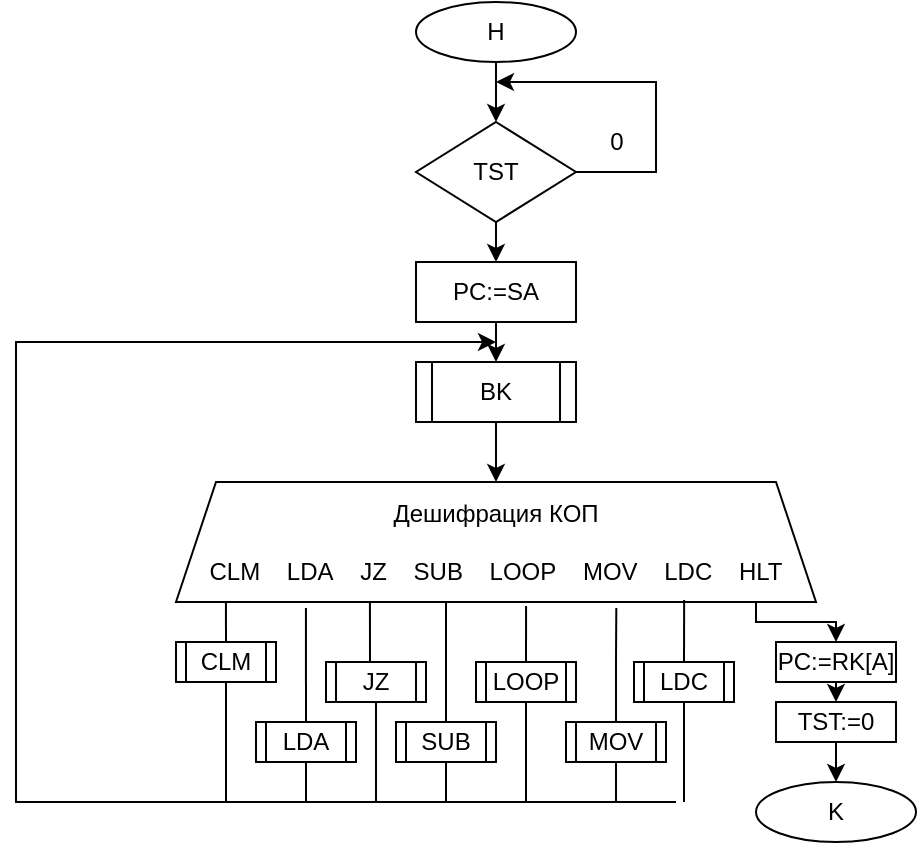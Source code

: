 <mxfile version="20.2.6" type="device"><diagram id="8ImkQMXiai9kGTN7K0Dc" name="Страница 1"><mxGraphModel dx="806" dy="465" grid="1" gridSize="10" guides="1" tooltips="1" connect="1" arrows="1" fold="1" page="1" pageScale="1" pageWidth="827" pageHeight="1169" math="0" shadow="0"><root><mxCell id="0"/><mxCell id="1" parent="0"/><mxCell id="fIz6B3upOgovr0-MChqj-2" style="edgeStyle=orthogonalEdgeStyle;rounded=0;orthogonalLoop=1;jettySize=auto;html=1;exitX=0.5;exitY=1;exitDx=0;exitDy=0;entryX=0.5;entryY=0;entryDx=0;entryDy=0;" edge="1" parent="1" source="fIz6B3upOgovr0-MChqj-1" target="fIz6B3upOgovr0-MChqj-3"><mxGeometry relative="1" as="geometry"><mxPoint x="320" y="130" as="targetPoint"/></mxGeometry></mxCell><mxCell id="fIz6B3upOgovr0-MChqj-1" value="H" style="ellipse;whiteSpace=wrap;html=1;" vertex="1" parent="1"><mxGeometry x="280" y="80" width="80" height="30" as="geometry"/></mxCell><mxCell id="fIz6B3upOgovr0-MChqj-4" style="edgeStyle=orthogonalEdgeStyle;rounded=0;orthogonalLoop=1;jettySize=auto;html=1;exitX=1;exitY=0.5;exitDx=0;exitDy=0;" edge="1" parent="1" source="fIz6B3upOgovr0-MChqj-3"><mxGeometry relative="1" as="geometry"><mxPoint x="320" y="120" as="targetPoint"/><Array as="points"><mxPoint x="400" y="165"/><mxPoint x="400" y="120"/></Array></mxGeometry></mxCell><mxCell id="fIz6B3upOgovr0-MChqj-6" style="edgeStyle=orthogonalEdgeStyle;rounded=0;orthogonalLoop=1;jettySize=auto;html=1;exitX=0.5;exitY=1;exitDx=0;exitDy=0;" edge="1" parent="1" source="fIz6B3upOgovr0-MChqj-3"><mxGeometry relative="1" as="geometry"><mxPoint x="320" y="210" as="targetPoint"/></mxGeometry></mxCell><mxCell id="fIz6B3upOgovr0-MChqj-3" value="TST" style="rhombus;whiteSpace=wrap;html=1;" vertex="1" parent="1"><mxGeometry x="280" y="140" width="80" height="50" as="geometry"/></mxCell><mxCell id="fIz6B3upOgovr0-MChqj-5" value="0" style="text;html=1;align=center;verticalAlign=middle;resizable=0;points=[];autosize=1;strokeColor=none;fillColor=none;" vertex="1" parent="1"><mxGeometry x="365" y="135" width="30" height="30" as="geometry"/></mxCell><mxCell id="fIz6B3upOgovr0-MChqj-8" style="edgeStyle=orthogonalEdgeStyle;rounded=0;orthogonalLoop=1;jettySize=auto;html=1;exitX=0.5;exitY=1;exitDx=0;exitDy=0;" edge="1" parent="1" source="fIz6B3upOgovr0-MChqj-7"><mxGeometry relative="1" as="geometry"><mxPoint x="320" y="260" as="targetPoint"/></mxGeometry></mxCell><mxCell id="fIz6B3upOgovr0-MChqj-7" value="PC:=SA" style="rounded=0;whiteSpace=wrap;html=1;" vertex="1" parent="1"><mxGeometry x="280" y="210" width="80" height="30" as="geometry"/></mxCell><mxCell id="fIz6B3upOgovr0-MChqj-11" style="edgeStyle=orthogonalEdgeStyle;rounded=0;orthogonalLoop=1;jettySize=auto;html=1;exitX=0.5;exitY=1;exitDx=0;exitDy=0;" edge="1" parent="1" source="fIz6B3upOgovr0-MChqj-10"><mxGeometry relative="1" as="geometry"><mxPoint x="320" y="320" as="targetPoint"/></mxGeometry></mxCell><mxCell id="fIz6B3upOgovr0-MChqj-10" value="BK" style="shape=process;whiteSpace=wrap;html=1;backgroundOutline=1;" vertex="1" parent="1"><mxGeometry x="280" y="260" width="80" height="30" as="geometry"/></mxCell><mxCell id="fIz6B3upOgovr0-MChqj-12" value="Дешифрация КОП&lt;br&gt;&lt;br&gt;CLM&amp;nbsp; &amp;nbsp; LDA&amp;nbsp; &amp;nbsp; JZ&amp;nbsp; &amp;nbsp; SUB&amp;nbsp; &amp;nbsp; LOOP&amp;nbsp; &amp;nbsp; MOV&amp;nbsp; &amp;nbsp; LDC&amp;nbsp; &amp;nbsp; HLT" style="shape=trapezoid;perimeter=trapezoidPerimeter;whiteSpace=wrap;html=1;fixedSize=1;" vertex="1" parent="1"><mxGeometry x="160" y="320" width="320" height="60" as="geometry"/></mxCell><mxCell id="fIz6B3upOgovr0-MChqj-14" style="edgeStyle=orthogonalEdgeStyle;rounded=0;orthogonalLoop=1;jettySize=auto;html=1;exitX=0.5;exitY=0;exitDx=0;exitDy=0;entryX=0.078;entryY=1;entryDx=0;entryDy=0;entryPerimeter=0;endArrow=none;endFill=0;" edge="1" parent="1" source="fIz6B3upOgovr0-MChqj-13" target="fIz6B3upOgovr0-MChqj-12"><mxGeometry relative="1" as="geometry"/></mxCell><mxCell id="fIz6B3upOgovr0-MChqj-28" style="edgeStyle=orthogonalEdgeStyle;rounded=0;orthogonalLoop=1;jettySize=auto;html=1;exitX=0.5;exitY=1;exitDx=0;exitDy=0;endArrow=none;endFill=0;" edge="1" parent="1" source="fIz6B3upOgovr0-MChqj-13"><mxGeometry relative="1" as="geometry"><mxPoint x="185" y="480" as="targetPoint"/></mxGeometry></mxCell><mxCell id="fIz6B3upOgovr0-MChqj-13" value="CLM" style="shape=process;whiteSpace=wrap;html=1;backgroundOutline=1;" vertex="1" parent="1"><mxGeometry x="160" y="400" width="50" height="20" as="geometry"/></mxCell><mxCell id="fIz6B3upOgovr0-MChqj-16" style="edgeStyle=orthogonalEdgeStyle;rounded=0;orthogonalLoop=1;jettySize=auto;html=1;exitX=0.5;exitY=0;exitDx=0;exitDy=0;entryX=0.203;entryY=1.05;entryDx=0;entryDy=0;entryPerimeter=0;endArrow=none;endFill=0;" edge="1" parent="1" source="fIz6B3upOgovr0-MChqj-15" target="fIz6B3upOgovr0-MChqj-12"><mxGeometry relative="1" as="geometry"/></mxCell><mxCell id="fIz6B3upOgovr0-MChqj-27" style="edgeStyle=orthogonalEdgeStyle;rounded=0;orthogonalLoop=1;jettySize=auto;html=1;exitX=0.5;exitY=1;exitDx=0;exitDy=0;endArrow=classic;endFill=1;" edge="1" parent="1" source="fIz6B3upOgovr0-MChqj-15"><mxGeometry relative="1" as="geometry"><mxPoint x="320" y="250" as="targetPoint"/><Array as="points"><mxPoint x="225" y="480"/><mxPoint x="80" y="480"/><mxPoint x="80" y="250"/></Array></mxGeometry></mxCell><mxCell id="fIz6B3upOgovr0-MChqj-15" value="LDA" style="shape=process;whiteSpace=wrap;html=1;backgroundOutline=1;" vertex="1" parent="1"><mxGeometry x="200" y="440" width="50" height="20" as="geometry"/></mxCell><mxCell id="fIz6B3upOgovr0-MChqj-18" style="edgeStyle=orthogonalEdgeStyle;rounded=0;orthogonalLoop=1;jettySize=auto;html=1;exitX=0.5;exitY=0;exitDx=0;exitDy=0;entryX=0.303;entryY=1;entryDx=0;entryDy=0;entryPerimeter=0;endArrow=none;endFill=0;" edge="1" parent="1" source="fIz6B3upOgovr0-MChqj-17" target="fIz6B3upOgovr0-MChqj-12"><mxGeometry relative="1" as="geometry"/></mxCell><mxCell id="fIz6B3upOgovr0-MChqj-29" style="edgeStyle=orthogonalEdgeStyle;rounded=0;orthogonalLoop=1;jettySize=auto;html=1;exitX=0.5;exitY=1;exitDx=0;exitDy=0;endArrow=none;endFill=0;" edge="1" parent="1" source="fIz6B3upOgovr0-MChqj-17"><mxGeometry relative="1" as="geometry"><mxPoint x="260" y="480" as="targetPoint"/></mxGeometry></mxCell><mxCell id="fIz6B3upOgovr0-MChqj-17" value="JZ" style="shape=process;whiteSpace=wrap;html=1;backgroundOutline=1;" vertex="1" parent="1"><mxGeometry x="235" y="410" width="50" height="20" as="geometry"/></mxCell><mxCell id="fIz6B3upOgovr0-MChqj-25" style="edgeStyle=orthogonalEdgeStyle;rounded=0;orthogonalLoop=1;jettySize=auto;html=1;exitX=0.5;exitY=0;exitDx=0;exitDy=0;entryX=0.438;entryY=1;entryDx=0;entryDy=0;entryPerimeter=0;endArrow=none;endFill=0;" edge="1" parent="1" source="fIz6B3upOgovr0-MChqj-20" target="fIz6B3upOgovr0-MChqj-12"><mxGeometry relative="1" as="geometry"><Array as="points"><mxPoint x="295" y="380"/></Array></mxGeometry></mxCell><mxCell id="fIz6B3upOgovr0-MChqj-30" style="edgeStyle=orthogonalEdgeStyle;rounded=0;orthogonalLoop=1;jettySize=auto;html=1;exitX=0.5;exitY=1;exitDx=0;exitDy=0;endArrow=none;endFill=0;" edge="1" parent="1" source="fIz6B3upOgovr0-MChqj-20"><mxGeometry relative="1" as="geometry"><mxPoint x="295" y="480" as="targetPoint"/></mxGeometry></mxCell><mxCell id="fIz6B3upOgovr0-MChqj-20" value="SUB" style="shape=process;whiteSpace=wrap;html=1;backgroundOutline=1;" vertex="1" parent="1"><mxGeometry x="270" y="440" width="50" height="20" as="geometry"/></mxCell><mxCell id="fIz6B3upOgovr0-MChqj-26" style="edgeStyle=orthogonalEdgeStyle;rounded=0;orthogonalLoop=1;jettySize=auto;html=1;exitX=0.5;exitY=0;exitDx=0;exitDy=0;entryX=0.547;entryY=1.033;entryDx=0;entryDy=0;entryPerimeter=0;endArrow=none;endFill=0;" edge="1" parent="1" source="fIz6B3upOgovr0-MChqj-21" target="fIz6B3upOgovr0-MChqj-12"><mxGeometry relative="1" as="geometry"/></mxCell><mxCell id="fIz6B3upOgovr0-MChqj-31" style="edgeStyle=orthogonalEdgeStyle;rounded=0;orthogonalLoop=1;jettySize=auto;html=1;exitX=0.5;exitY=1;exitDx=0;exitDy=0;endArrow=none;endFill=0;" edge="1" parent="1" source="fIz6B3upOgovr0-MChqj-21"><mxGeometry relative="1" as="geometry"><mxPoint x="335" y="480" as="targetPoint"/></mxGeometry></mxCell><mxCell id="fIz6B3upOgovr0-MChqj-21" value="LOOP" style="shape=process;whiteSpace=wrap;html=1;backgroundOutline=1;" vertex="1" parent="1"><mxGeometry x="310" y="410" width="50" height="20" as="geometry"/></mxCell><mxCell id="fIz6B3upOgovr0-MChqj-32" style="edgeStyle=orthogonalEdgeStyle;rounded=0;orthogonalLoop=1;jettySize=auto;html=1;exitX=0.5;exitY=1;exitDx=0;exitDy=0;endArrow=none;endFill=0;" edge="1" parent="1" source="fIz6B3upOgovr0-MChqj-22"><mxGeometry relative="1" as="geometry"><mxPoint x="380" y="480" as="targetPoint"/></mxGeometry></mxCell><mxCell id="fIz6B3upOgovr0-MChqj-35" style="edgeStyle=orthogonalEdgeStyle;rounded=0;orthogonalLoop=1;jettySize=auto;html=1;exitX=0.5;exitY=0;exitDx=0;exitDy=0;entryX=0.688;entryY=1.05;entryDx=0;entryDy=0;entryPerimeter=0;endArrow=none;endFill=0;" edge="1" parent="1" source="fIz6B3upOgovr0-MChqj-22" target="fIz6B3upOgovr0-MChqj-12"><mxGeometry relative="1" as="geometry"/></mxCell><mxCell id="fIz6B3upOgovr0-MChqj-22" value="MOV" style="shape=process;whiteSpace=wrap;html=1;backgroundOutline=1;" vertex="1" parent="1"><mxGeometry x="355" y="440" width="50" height="20" as="geometry"/></mxCell><mxCell id="fIz6B3upOgovr0-MChqj-33" style="edgeStyle=orthogonalEdgeStyle;rounded=0;orthogonalLoop=1;jettySize=auto;html=1;exitX=0.5;exitY=1;exitDx=0;exitDy=0;endArrow=none;endFill=0;" edge="1" parent="1" source="fIz6B3upOgovr0-MChqj-23"><mxGeometry relative="1" as="geometry"><mxPoint x="414" y="480" as="targetPoint"/></mxGeometry></mxCell><mxCell id="fIz6B3upOgovr0-MChqj-37" style="edgeStyle=orthogonalEdgeStyle;rounded=0;orthogonalLoop=1;jettySize=auto;html=1;exitX=0.5;exitY=0;exitDx=0;exitDy=0;entryX=0.794;entryY=0.983;entryDx=0;entryDy=0;entryPerimeter=0;endArrow=none;endFill=0;" edge="1" parent="1" source="fIz6B3upOgovr0-MChqj-23" target="fIz6B3upOgovr0-MChqj-12"><mxGeometry relative="1" as="geometry"/></mxCell><mxCell id="fIz6B3upOgovr0-MChqj-23" value="LDC" style="shape=process;whiteSpace=wrap;html=1;backgroundOutline=1;" vertex="1" parent="1"><mxGeometry x="389" y="410" width="50" height="20" as="geometry"/></mxCell><mxCell id="fIz6B3upOgovr0-MChqj-40" style="edgeStyle=orthogonalEdgeStyle;rounded=0;orthogonalLoop=1;jettySize=auto;html=1;endArrow=classic;endFill=1;" edge="1" parent="1" source="fIz6B3upOgovr0-MChqj-12"><mxGeometry relative="1" as="geometry"><mxPoint x="490" y="400" as="targetPoint"/><mxPoint x="450" y="390" as="sourcePoint"/><Array as="points"><mxPoint x="450" y="390"/><mxPoint x="490" y="390"/></Array></mxGeometry></mxCell><mxCell id="fIz6B3upOgovr0-MChqj-39" value="" style="endArrow=none;html=1;rounded=0;" edge="1" parent="1"><mxGeometry width="50" height="50" relative="1" as="geometry"><mxPoint x="220" y="480" as="sourcePoint"/><mxPoint x="410" y="480" as="targetPoint"/></mxGeometry></mxCell><mxCell id="fIz6B3upOgovr0-MChqj-47" style="edgeStyle=orthogonalEdgeStyle;rounded=0;orthogonalLoop=1;jettySize=auto;html=1;exitX=0.5;exitY=1;exitDx=0;exitDy=0;entryX=0.5;entryY=0;entryDx=0;entryDy=0;endArrow=classic;endFill=1;" edge="1" parent="1" source="fIz6B3upOgovr0-MChqj-41" target="fIz6B3upOgovr0-MChqj-43"><mxGeometry relative="1" as="geometry"/></mxCell><mxCell id="fIz6B3upOgovr0-MChqj-41" value="PC:=RK[A]" style="rounded=0;whiteSpace=wrap;html=1;" vertex="1" parent="1"><mxGeometry x="460" y="400" width="60" height="20" as="geometry"/></mxCell><mxCell id="fIz6B3upOgovr0-MChqj-44" style="edgeStyle=orthogonalEdgeStyle;rounded=0;orthogonalLoop=1;jettySize=auto;html=1;exitX=0.5;exitY=1;exitDx=0;exitDy=0;endArrow=classic;endFill=1;" edge="1" parent="1" source="fIz6B3upOgovr0-MChqj-43"><mxGeometry relative="1" as="geometry"><mxPoint x="490" y="470" as="targetPoint"/></mxGeometry></mxCell><mxCell id="fIz6B3upOgovr0-MChqj-43" value="TST:=0" style="rounded=0;whiteSpace=wrap;html=1;" vertex="1" parent="1"><mxGeometry x="460" y="430" width="60" height="20" as="geometry"/></mxCell><mxCell id="fIz6B3upOgovr0-MChqj-45" value="K" style="ellipse;whiteSpace=wrap;html=1;" vertex="1" parent="1"><mxGeometry x="450" y="470" width="80" height="30" as="geometry"/></mxCell></root></mxGraphModel></diagram></mxfile>